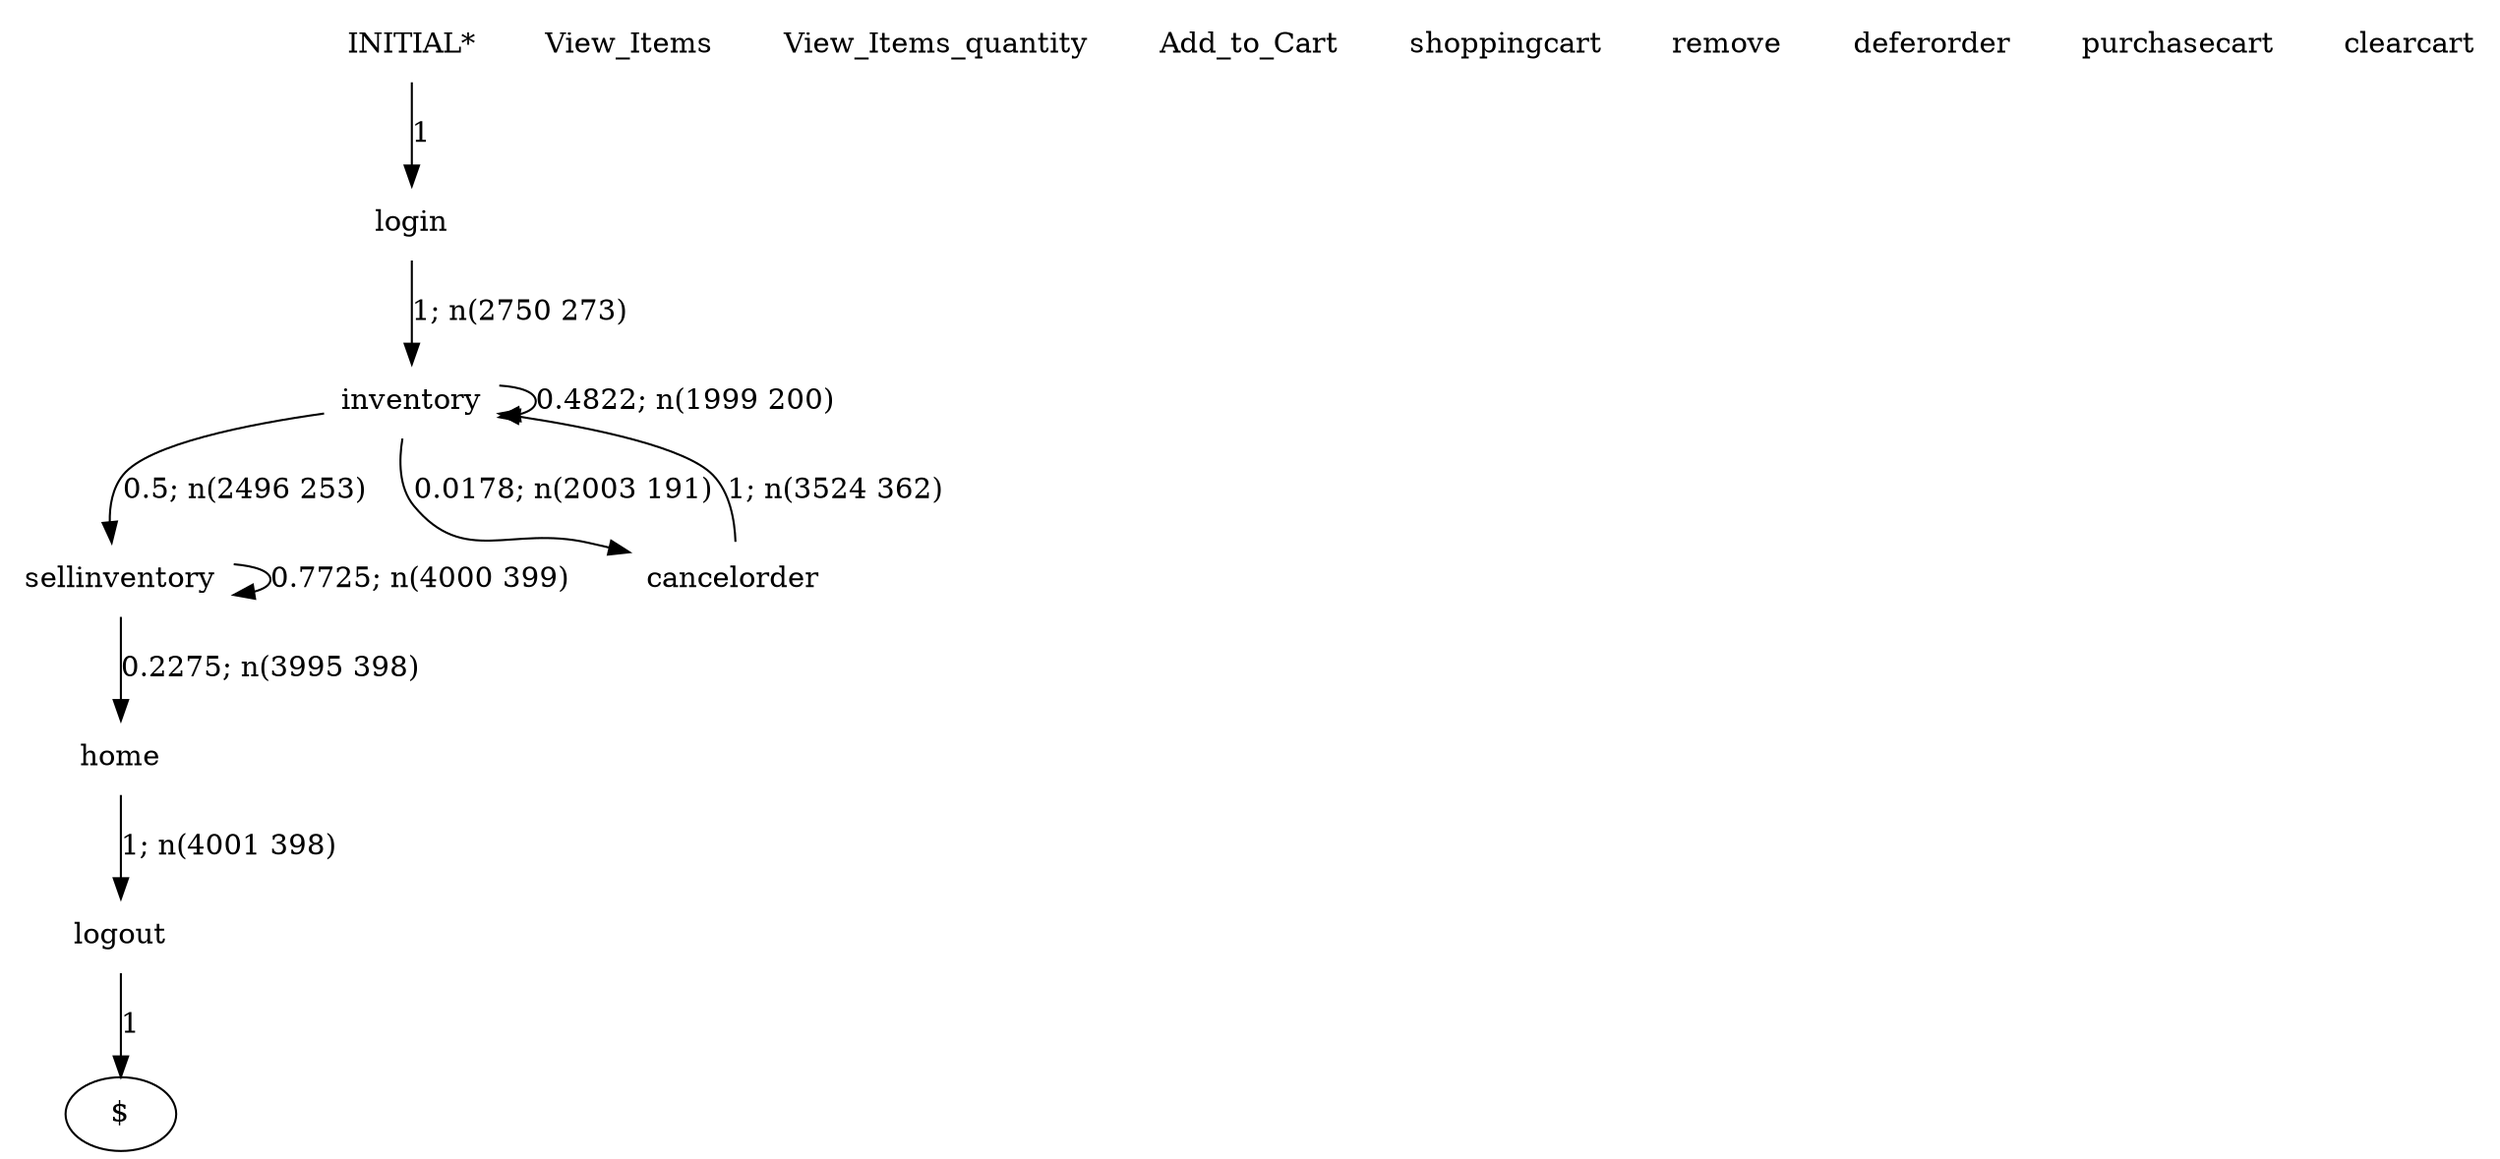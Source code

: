 digraph G {
"INITIAL*" [label="INITIAL*",shape=none];
"login" [label="login",shape=none];
"View_Items" [label="View_Items",shape=none];
"home" [label="home",shape=none];
"logout" [label="logout",shape=none];
"View_Items_quantity" [label="View_Items_quantity",shape=none];
"Add_to_Cart" [label="Add_to_Cart",shape=none];
"shoppingcart" [label="shoppingcart",shape=none];
"remove" [label="remove",shape=none];
"deferorder" [label="deferorder",shape=none];
"purchasecart" [label="purchasecart",shape=none];
"inventory" [label="inventory",shape=none];
"sellinventory" [label="sellinventory",shape=none];
"clearcart" [label="clearcart",shape=none];
"cancelorder" [label="cancelorder",shape=none];
"INITIAL*"->"login" [style=solid,label="1"];
"login"->"inventory" [style=solid,label="1; n(2750 273)"];
"home"->"logout" [style=solid,label="1; n(4001 398)"];
"logout"->"$" [style=solid,label="1"];
"inventory"->"inventory" [style=solid,label="0.4822; n(1999 200)"];
"inventory"->"sellinventory" [style=solid,label="0.5; n(2496 253)"];
"inventory"->"cancelorder" [style=solid,label="0.0178; n(2003 191)"];
"sellinventory"->"home" [style=solid,label="0.2275; n(3995 398)"];
"sellinventory"->"sellinventory" [style=solid,label="0.7725; n(4000 399)"];
"cancelorder"->"inventory" [style=solid,label="1; n(3524 362)"];
}
